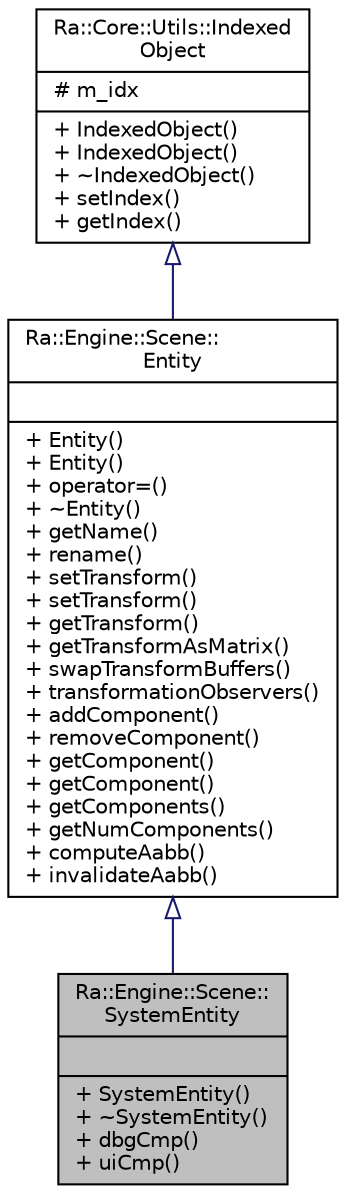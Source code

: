 digraph "Ra::Engine::Scene::SystemEntity"
{
 // INTERACTIVE_SVG=YES
 // LATEX_PDF_SIZE
  edge [fontname="Helvetica",fontsize="10",labelfontname="Helvetica",labelfontsize="10"];
  node [fontname="Helvetica",fontsize="10",shape=record];
  Node1 [label="{Ra::Engine::Scene::\lSystemEntity\n||+ SystemEntity()\l+ ~SystemEntity()\l+ dbgCmp()\l+ uiCmp()\l}",height=0.2,width=0.4,color="black", fillcolor="grey75", style="filled", fontcolor="black",tooltip=" "];
  Node2 -> Node1 [dir="back",color="midnightblue",fontsize="10",style="solid",arrowtail="onormal",fontname="Helvetica"];
  Node2 [label="{Ra::Engine::Scene::\lEntity\n||+ Entity()\l+ Entity()\l+ operator=()\l+ ~Entity()\l+ getName()\l+ rename()\l+ setTransform()\l+ setTransform()\l+ getTransform()\l+ getTransformAsMatrix()\l+ swapTransformBuffers()\l+ transformationObservers()\l+ addComponent()\l+ removeComponent()\l+ getComponent()\l+ getComponent()\l+ getComponents()\l+ getNumComponents()\l+ computeAabb()\l+ invalidateAabb()\l}",height=0.2,width=0.4,color="black", fillcolor="white", style="filled",URL="$classRa_1_1Engine_1_1Scene_1_1Entity.html",tooltip="An entity is an scene element. It ties together components with a transform."];
  Node3 -> Node2 [dir="back",color="midnightblue",fontsize="10",style="solid",arrowtail="onormal",fontname="Helvetica"];
  Node3 [label="{Ra::Core::Utils::Indexed\lObject\n|# m_idx\l|+ IndexedObject()\l+ IndexedObject()\l+ ~IndexedObject()\l+ setIndex()\l+ getIndex()\l}",height=0.2,width=0.4,color="black", fillcolor="white", style="filled",URL="$classRa_1_1Core_1_1Utils_1_1IndexedObject.html",tooltip=" "];
}
